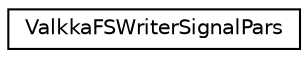 digraph "Graphical Class Hierarchy"
{
  edge [fontname="Helvetica",fontsize="10",labelfontname="Helvetica",labelfontsize="10"];
  node [fontname="Helvetica",fontsize="10",shape=record];
  rankdir="LR";
  Node0 [label="ValkkaFSWriterSignalPars",height=0.2,width=0.4,color="black", fillcolor="white", style="filled",URL="$structValkkaFSWriterSignalPars.html",tooltip="Signal information for ValkkaFSWriterThread. "];
}
